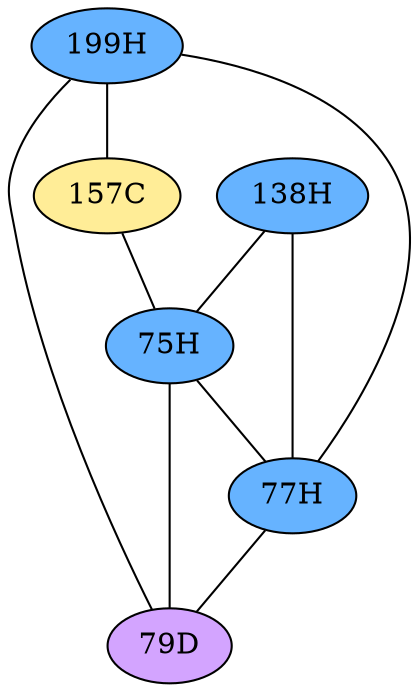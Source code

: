 // The Round Table
graph {
	"199H" [fillcolor="#66B3FF" style=radial]
	"77H" [fillcolor="#66B3FF" style=radial]
	"199H" -- "77H" [penwidth=1]
	"199H" [fillcolor="#66B3FF" style=radial]
	"79D" [fillcolor="#D3A4FF" style=radial]
	"199H" -- "79D" [penwidth=1]
	"199H" [fillcolor="#66B3FF" style=radial]
	"157C" [fillcolor="#FFED97" style=radial]
	"199H" -- "157C" [penwidth=1]
	"138H" [fillcolor="#66B3FF" style=radial]
	"75H" [fillcolor="#66B3FF" style=radial]
	"138H" -- "75H" [penwidth=1]
	"138H" [fillcolor="#66B3FF" style=radial]
	"77H" [fillcolor="#66B3FF" style=radial]
	"138H" -- "77H" [penwidth=1]
	"157C" [fillcolor="#FFED97" style=radial]
	"75H" [fillcolor="#66B3FF" style=radial]
	"157C" -- "75H" [penwidth=1]
	"75H" [fillcolor="#66B3FF" style=radial]
	"77H" [fillcolor="#66B3FF" style=radial]
	"75H" -- "77H" [penwidth=1]
	"75H" [fillcolor="#66B3FF" style=radial]
	"79D" [fillcolor="#D3A4FF" style=radial]
	"75H" -- "79D" [penwidth=1]
	"77H" [fillcolor="#66B3FF" style=radial]
	"79D" [fillcolor="#D3A4FF" style=radial]
	"77H" -- "79D" [penwidth=1]
}
